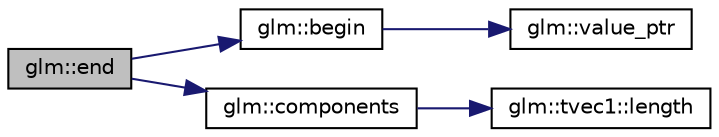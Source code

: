 digraph "glm::end"
{
 // LATEX_PDF_SIZE
  edge [fontname="Helvetica",fontsize="10",labelfontname="Helvetica",labelfontsize="10"];
  node [fontname="Helvetica",fontsize="10",shape=record];
  rankdir="LR";
  Node1 [label="glm::end",height=0.2,width=0.4,color="black", fillcolor="grey75", style="filled", fontcolor="black",tooltip=" "];
  Node1 -> Node2 [color="midnightblue",fontsize="10",style="solid",fontname="Helvetica"];
  Node2 [label="glm::begin",height=0.2,width=0.4,color="black", fillcolor="white", style="filled",URL="$group__gtx__range.html#ga774c16a37371658a2a1540faf9122839",tooltip=" "];
  Node2 -> Node3 [color="midnightblue",fontsize="10",style="solid",fontname="Helvetica"];
  Node3 [label="glm::value_ptr",height=0.2,width=0.4,color="black", fillcolor="white", style="filled",URL="$group__gtc__type__ptr.html#gaff1ded185911bae3c4a2c2ec295240bf",tooltip=" "];
  Node1 -> Node4 [color="midnightblue",fontsize="10",style="solid",fontname="Helvetica"];
  Node4 [label="glm::components",height=0.2,width=0.4,color="black", fillcolor="white", style="filled",URL="$group__gtx__range.html#gab866f7e9055dafab616eb0fb3ec8d08e",tooltip=" "];
  Node4 -> Node5 [color="midnightblue",fontsize="10",style="solid",fontname="Helvetica"];
  Node5 [label="glm::tvec1::length",height=0.2,width=0.4,color="black", fillcolor="white", style="filled",URL="$structglm_1_1tvec1.html#aa25cb652c92eb83b9ef027d82365bb01",tooltip=" "];
}
